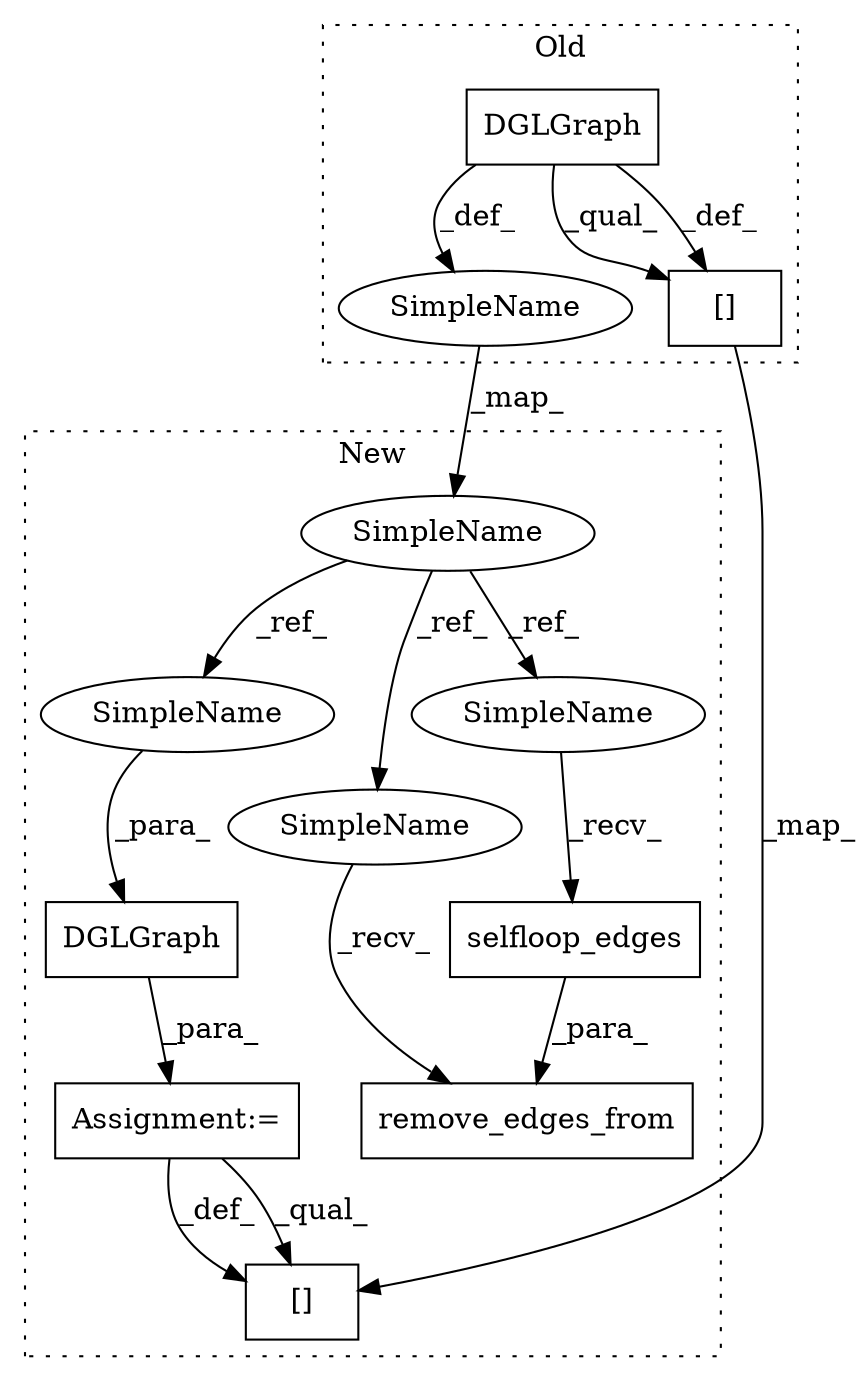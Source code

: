 digraph G {
subgraph cluster0 {
1 [label="DGLGraph" a="32" s="1934,1953" l="9,1" shape="box"];
5 [label="SimpleName" a="42" s="1932" l="1" shape="ellipse"];
9 [label="[]" a="2" s="2169,2183" l="8,1" shape="box"];
label = "Old";
style="dotted";
}
subgraph cluster1 {
2 [label="selfloop_edges" a="32" s="2000" l="16" shape="box"];
3 [label="remove_edges_from" a="32" s="1980,2016" l="18,1" shape="box"];
4 [label="SimpleName" a="42" s="1932" l="1" shape="ellipse"];
6 [label="DGLGraph" a="32" s="2081,2091" l="9,1" shape="box"];
7 [label="Assignment:=" a="7" s="2080" l="1" shape="box"];
8 [label="[]" a="2" s="2235,2249" l="8,1" shape="box"];
10 [label="SimpleName" a="42" s="2090" l="1" shape="ellipse"];
11 [label="SimpleName" a="42" s="1978" l="1" shape="ellipse"];
12 [label="SimpleName" a="42" s="1998" l="1" shape="ellipse"];
label = "New";
style="dotted";
}
1 -> 5 [label="_def_"];
1 -> 9 [label="_qual_"];
1 -> 9 [label="_def_"];
2 -> 3 [label="_para_"];
4 -> 10 [label="_ref_"];
4 -> 12 [label="_ref_"];
4 -> 11 [label="_ref_"];
5 -> 4 [label="_map_"];
6 -> 7 [label="_para_"];
7 -> 8 [label="_def_"];
7 -> 8 [label="_qual_"];
9 -> 8 [label="_map_"];
10 -> 6 [label="_para_"];
11 -> 3 [label="_recv_"];
12 -> 2 [label="_recv_"];
}